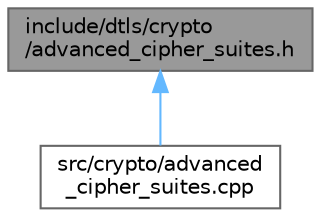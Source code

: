 digraph "include/dtls/crypto/advanced_cipher_suites.h"
{
 // LATEX_PDF_SIZE
  bgcolor="transparent";
  edge [fontname=Helvetica,fontsize=10,labelfontname=Helvetica,labelfontsize=10];
  node [fontname=Helvetica,fontsize=10,shape=box,height=0.2,width=0.4];
  Node1 [id="Node000001",label="include/dtls/crypto\l/advanced_cipher_suites.h",height=0.2,width=0.4,color="gray40", fillcolor="grey60", style="filled", fontcolor="black",tooltip="Advanced cipher suite support for DTLS v1.3."];
  Node1 -> Node2 [id="edge1_Node000001_Node000002",dir="back",color="steelblue1",style="solid",tooltip=" "];
  Node2 [id="Node000002",label="src/crypto/advanced\l_cipher_suites.cpp",height=0.2,width=0.4,color="grey40", fillcolor="white", style="filled",URL="$advanced__cipher__suites_8cpp.html",tooltip="Implementation of advanced cipher suite support for DTLS v1.3."];
}
